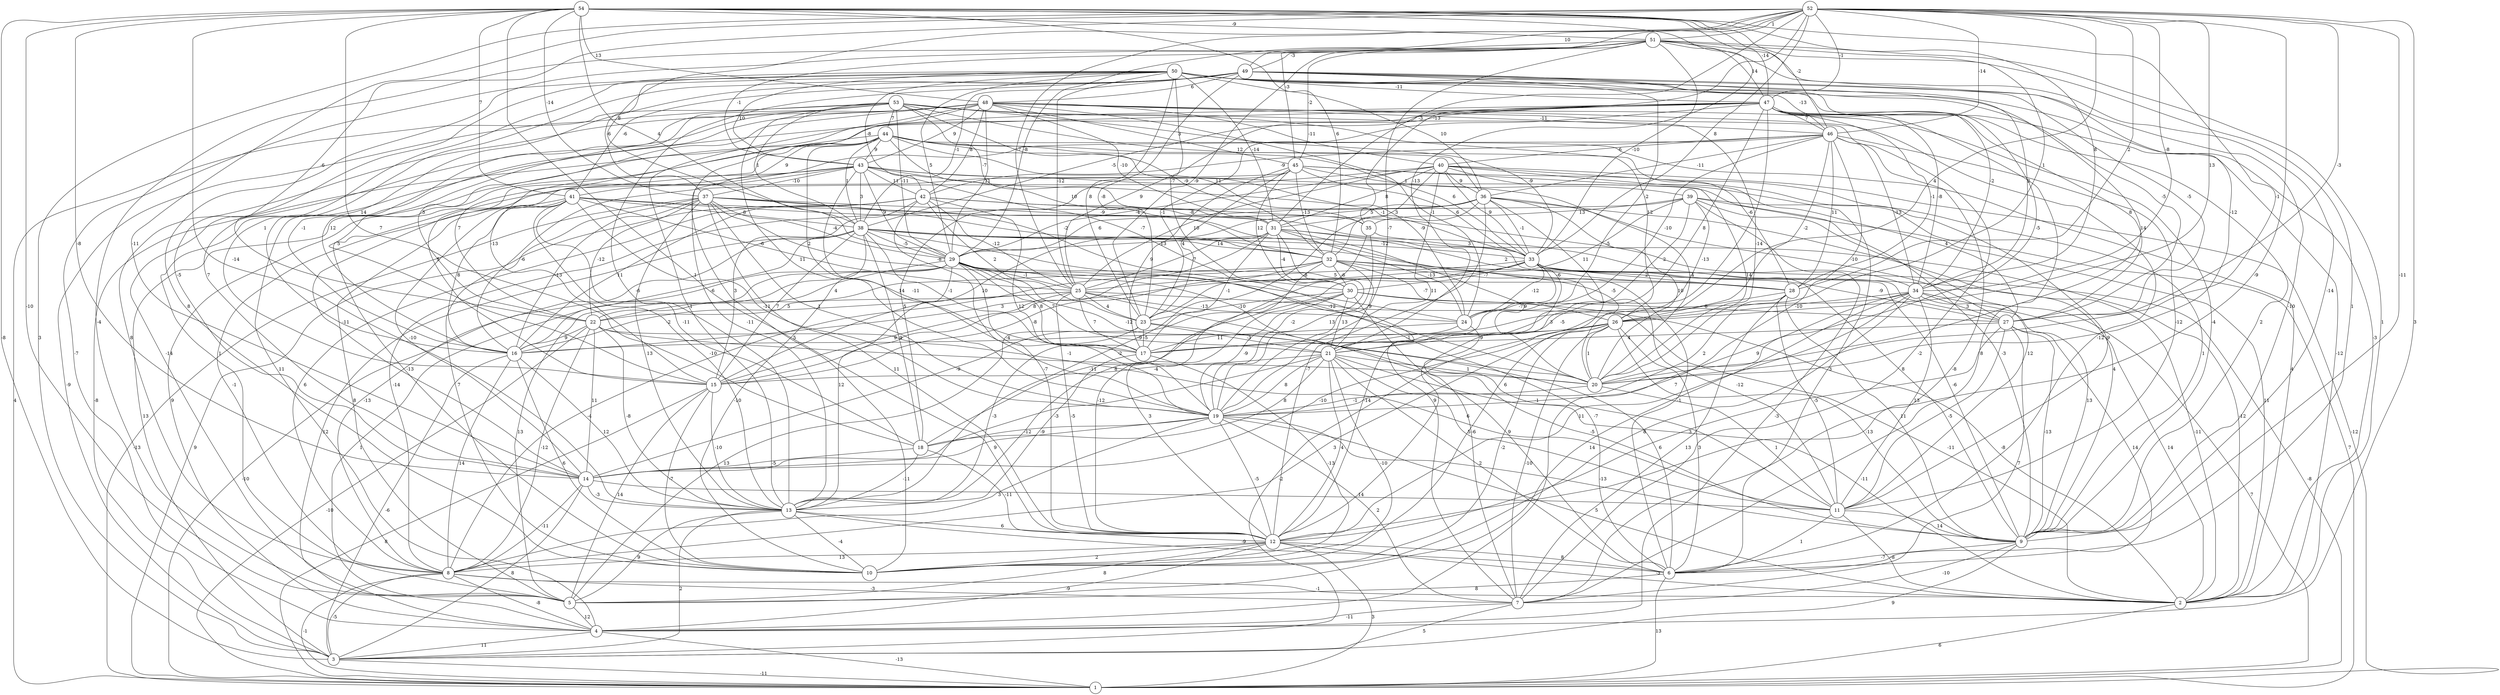 graph { 
	 fontname="Helvetica,Arial,sans-serif" 
	 node [shape = circle]; 
	 54 -- 3 [label = "-8"];
	 54 -- 5 [label = "-10"];
	 54 -- 12 [label = "1"];
	 54 -- 13 [label = "-14"];
	 54 -- 14 [label = "-8"];
	 54 -- 18 [label = "7"];
	 54 -- 20 [label = "-1"];
	 54 -- 21 [label = "-13"];
	 54 -- 26 [label = "1"];
	 54 -- 29 [label = "4"];
	 54 -- 32 [label = "6"];
	 54 -- 34 [label = "8"];
	 54 -- 37 [label = "-14"];
	 54 -- 41 [label = "7"];
	 54 -- 46 [label = "-2"];
	 54 -- 47 [label = "-14"];
	 54 -- 48 [label = "13"];
	 54 -- 51 [label = "-9"];
	 53 -- 1 [label = "4"];
	 53 -- 3 [label = "-9"];
	 53 -- 15 [label = "5"];
	 53 -- 16 [label = "-1"];
	 53 -- 19 [label = "11"];
	 53 -- 20 [label = "-14"];
	 53 -- 26 [label = "12"];
	 53 -- 29 [label = "-11"];
	 53 -- 31 [label = "-7"];
	 53 -- 32 [label = "-9"];
	 53 -- 33 [label = "-9"];
	 53 -- 36 [label = "12"];
	 53 -- 38 [label = "1"];
	 53 -- 44 [label = "7"];
	 52 -- 3 [label = "3"];
	 52 -- 4 [label = "3"];
	 52 -- 9 [label = "-11"];
	 52 -- 12 [label = "-9"];
	 52 -- 14 [label = "-11"];
	 52 -- 21 [label = "4"];
	 52 -- 22 [label = "-6"];
	 52 -- 25 [label = "-7"];
	 52 -- 26 [label = "13"];
	 52 -- 27 [label = "-3"];
	 52 -- 28 [label = "2"];
	 52 -- 31 [label = "-3"];
	 52 -- 33 [label = "8"];
	 52 -- 34 [label = "-8"];
	 52 -- 35 [label = "-13"];
	 52 -- 38 [label = "8"];
	 52 -- 45 [label = "-3"];
	 52 -- 46 [label = "-14"];
	 52 -- 47 [label = "-1"];
	 52 -- 49 [label = "10"];
	 52 -- 51 [label = "1"];
	 51 -- 2 [label = "1"];
	 51 -- 5 [label = "-4"];
	 51 -- 6 [label = "1"];
	 51 -- 9 [label = "-14"];
	 51 -- 10 [label = "8"];
	 51 -- 19 [label = "-7"];
	 51 -- 20 [label = "-12"];
	 51 -- 23 [label = "-9"];
	 51 -- 29 [label = "-8"];
	 51 -- 33 [label = "-10"];
	 51 -- 43 [label = "-1"];
	 51 -- 45 [label = "-2"];
	 51 -- 47 [label = "14"];
	 51 -- 49 [label = "-3"];
	 50 -- 2 [label = "-3"];
	 50 -- 4 [label = "-7"];
	 50 -- 14 [label = "-5"];
	 50 -- 15 [label = "1"];
	 50 -- 20 [label = "-5"];
	 50 -- 23 [label = "8"];
	 50 -- 25 [label = "-12"];
	 50 -- 27 [label = "-5"];
	 50 -- 29 [label = "5"];
	 50 -- 30 [label = "-7"];
	 50 -- 31 [label = "-14"];
	 50 -- 34 [label = "-2"];
	 50 -- 36 [label = "10"];
	 50 -- 37 [label = "-6"];
	 50 -- 42 [label = "-8"];
	 50 -- 43 [label = "10"];
	 50 -- 46 [label = "-13"];
	 50 -- 47 [label = "-11"];
	 49 -- 9 [label = "-10"];
	 49 -- 13 [label = "-6"];
	 49 -- 14 [label = "7"];
	 49 -- 16 [label = "14"];
	 49 -- 20 [label = "14"];
	 49 -- 23 [label = "-8"];
	 49 -- 24 [label = "-2"];
	 49 -- 27 [label = "-5"];
	 49 -- 34 [label = "2"];
	 49 -- 38 [label = "-1"];
	 49 -- 41 [label = "-6"];
	 49 -- 48 [label = "6"];
	 48 -- 4 [label = "11"];
	 48 -- 5 [label = "-14"];
	 48 -- 6 [label = "-12"];
	 48 -- 7 [label = "-2"];
	 48 -- 8 [label = "8"];
	 48 -- 9 [label = "-4"];
	 48 -- 10 [label = "5"];
	 48 -- 13 [label = "1"];
	 48 -- 22 [label = "3"];
	 48 -- 24 [label = "-1"];
	 48 -- 29 [label = "11"];
	 48 -- 31 [label = "-10"];
	 48 -- 40 [label = "-11"];
	 48 -- 42 [label = "8"];
	 48 -- 43 [label = "9"];
	 48 -- 45 [label = "3"];
	 48 -- 46 [label = "-11"];
	 47 -- 2 [label = "-12"];
	 47 -- 5 [label = "1"];
	 47 -- 7 [label = "8"];
	 47 -- 9 [label = "2"];
	 47 -- 12 [label = "-5"];
	 47 -- 15 [label = "-13"];
	 47 -- 16 [label = "12"];
	 47 -- 21 [label = "8"];
	 47 -- 23 [label = "-1"];
	 47 -- 25 [label = "9"];
	 47 -- 27 [label = "8"];
	 47 -- 28 [label = "-1"];
	 47 -- 34 [label = "-8"];
	 47 -- 38 [label = "-5"];
	 47 -- 46 [label = "7"];
	 46 -- 4 [label = "7"];
	 46 -- 7 [label = "-8"];
	 46 -- 11 [label = "-12"];
	 46 -- 13 [label = "-11"];
	 46 -- 24 [label = "-10"];
	 46 -- 26 [label = "-2"];
	 46 -- 28 [label = "11"];
	 46 -- 34 [label = "-13"];
	 46 -- 36 [label = "-11"];
	 46 -- 40 [label = "6"];
	 46 -- 42 [label = "-9"];
	 45 -- 11 [label = "9"];
	 45 -- 14 [label = "-11"];
	 45 -- 17 [label = "9"];
	 45 -- 18 [label = "5"];
	 45 -- 23 [label = "4"];
	 45 -- 27 [label = "4"];
	 45 -- 30 [label = "12"];
	 45 -- 32 [label = "-13"];
	 45 -- 33 [label = "6"];
	 45 -- 39 [label = "1"];
	 44 -- 2 [label = "4"];
	 44 -- 3 [label = "-8"];
	 44 -- 15 [label = "5"];
	 44 -- 17 [label = "2"];
	 44 -- 22 [label = "7"];
	 44 -- 24 [label = "-9"];
	 44 -- 28 [label = "-6"];
	 44 -- 32 [label = "10"];
	 44 -- 33 [label = "6"];
	 44 -- 35 [label = "11"];
	 44 -- 38 [label = "1"];
	 44 -- 41 [label = "9"];
	 44 -- 43 [label = "9"];
	 43 -- 3 [label = "13"];
	 43 -- 4 [label = "9"];
	 43 -- 9 [label = "-3"];
	 43 -- 10 [label = "-13"];
	 43 -- 19 [label = "-11"];
	 43 -- 20 [label = "-4"];
	 43 -- 29 [label = "9"];
	 43 -- 30 [label = "-7"];
	 43 -- 33 [label = "-1"];
	 43 -- 37 [label = "-10"];
	 43 -- 38 [label = "3"];
	 43 -- 42 [label = "11"];
	 42 -- 1 [label = "9"];
	 42 -- 8 [label = "6"];
	 42 -- 12 [label = "-7"];
	 42 -- 15 [label = "3"];
	 42 -- 16 [label = "11"];
	 42 -- 19 [label = "12"];
	 42 -- 23 [label = "2"];
	 42 -- 25 [label = "-12"];
	 42 -- 34 [label = "-5"];
	 42 -- 35 [label = "-8"];
	 41 -- 5 [label = "8"];
	 41 -- 8 [label = "-1"];
	 41 -- 9 [label = "8"];
	 41 -- 13 [label = "-10"];
	 41 -- 14 [label = "-10"];
	 41 -- 16 [label = "8"];
	 41 -- 18 [label = "-11"];
	 41 -- 19 [label = "-11"];
	 41 -- 20 [label = "-5"];
	 41 -- 25 [label = "-6"];
	 41 -- 38 [label = "8"];
	 40 -- 1 [label = "-12"];
	 40 -- 6 [label = "3"];
	 40 -- 9 [label = "1"];
	 40 -- 16 [label = "-6"];
	 40 -- 19 [label = "11"];
	 40 -- 20 [label = "14"];
	 40 -- 25 [label = "10"];
	 40 -- 29 [label = "-4"];
	 40 -- 31 [label = "8"];
	 40 -- 32 [label = "3"];
	 40 -- 33 [label = "9"];
	 40 -- 36 [label = "9"];
	 39 -- 1 [label = "7"];
	 39 -- 2 [label = "11"];
	 39 -- 4 [label = "-3"];
	 39 -- 8 [label = "-14"];
	 39 -- 11 [label = "12"];
	 39 -- 23 [label = "11"];
	 39 -- 24 [label = "2"];
	 39 -- 26 [label = "-13"];
	 39 -- 35 [label = "13"];
	 38 -- 2 [label = "-12"];
	 38 -- 4 [label = "12"];
	 38 -- 6 [label = "-1"];
	 38 -- 8 [label = "-13"];
	 38 -- 10 [label = "-10"];
	 38 -- 15 [label = "7"];
	 38 -- 16 [label = "-6"];
	 38 -- 17 [label = "-1"];
	 38 -- 18 [label = "9"];
	 38 -- 20 [label = "-12"];
	 38 -- 29 [label = "-5"];
	 38 -- 32 [label = "14"];
	 38 -- 33 [label = "-12"];
	 37 -- 1 [label = "-13"];
	 37 -- 7 [label = "9"];
	 37 -- 10 [label = "7"];
	 37 -- 12 [label = "11"];
	 37 -- 13 [label = "13"];
	 37 -- 16 [label = "-13"];
	 37 -- 19 [label = "1"];
	 37 -- 22 [label = "-12"];
	 37 -- 24 [label = "-8"];
	 37 -- 29 [label = "-4"];
	 37 -- 31 [label = "-9"];
	 37 -- 32 [label = "-2"];
	 36 -- 9 [label = "4"];
	 36 -- 10 [label = "6"];
	 36 -- 12 [label = "-7"];
	 36 -- 13 [label = "-2"];
	 36 -- 15 [label = "10"];
	 36 -- 20 [label = "10"];
	 36 -- 27 [label = "-10"];
	 36 -- 29 [label = "6"];
	 36 -- 31 [label = "5"];
	 36 -- 33 [label = "-1"];
	 35 -- 13 [label = "8"];
	 35 -- 19 [label = "13"];
	 35 -- 33 [label = "3"];
	 34 -- 1 [label = "7"];
	 34 -- 2 [label = "14"];
	 34 -- 5 [label = "14"];
	 34 -- 10 [label = "8"];
	 34 -- 11 [label = "13"];
	 34 -- 12 [label = "11"];
	 34 -- 17 [label = "3"];
	 34 -- 19 [label = "9"];
	 34 -- 26 [label = "-10"];
	 34 -- 27 [label = "3"];
	 33 -- 1 [label = "-8"];
	 33 -- 9 [label = "13"];
	 33 -- 12 [label = "-14"];
	 33 -- 14 [label = "-9"];
	 33 -- 16 [label = "3"];
	 33 -- 21 [label = "-7"];
	 33 -- 24 [label = "-12"];
	 33 -- 25 [label = "-8"];
	 33 -- 27 [label = "-9"];
	 33 -- 28 [label = "2"];
	 33 -- 30 [label = "-7"];
	 32 -- 2 [label = "-11"];
	 32 -- 8 [label = "-4"];
	 32 -- 11 [label = "-12"];
	 32 -- 12 [label = "-12"];
	 32 -- 15 [label = "-8"];
	 32 -- 21 [label = "9"];
	 32 -- 22 [label = "14"];
	 32 -- 26 [label = "-7"];
	 32 -- 28 [label = "-6"];
	 32 -- 30 [label = "-6"];
	 31 -- 9 [label = "-6"];
	 31 -- 15 [label = "8"];
	 31 -- 17 [label = "-1"];
	 31 -- 19 [label = "-2"];
	 31 -- 20 [label = "9"];
	 31 -- 24 [label = "-13"];
	 31 -- 25 [label = "-7"];
	 31 -- 28 [label = "2"];
	 31 -- 29 [label = "-13"];
	 31 -- 30 [label = "-4"];
	 30 -- 2 [label = "-11"];
	 30 -- 6 [label = "9"];
	 30 -- 12 [label = "3"];
	 30 -- 18 [label = "-11"];
	 30 -- 19 [label = "-9"];
	 30 -- 21 [label = "13"];
	 30 -- 23 [label = "-10"];
	 30 -- 27 [label = "8"];
	 29 -- 1 [label = "-10"];
	 29 -- 4 [label = "1"];
	 29 -- 5 [label = "13"];
	 29 -- 6 [label = "-7"];
	 29 -- 7 [label = "-6"];
	 29 -- 13 [label = "12"];
	 29 -- 17 [label = "8"];
	 29 -- 19 [label = "-4"];
	 29 -- 20 [label = "-12"];
	 29 -- 21 [label = "7"];
	 29 -- 22 [label = "4"];
	 29 -- 25 [label = "-1"];
	 29 -- 28 [label = "5"];
	 28 -- 3 [label = "-2"];
	 28 -- 7 [label = "13"];
	 28 -- 9 [label = "11"];
	 28 -- 11 [label = "-5"];
	 28 -- 19 [label = "2"];
	 27 -- 6 [label = "14"];
	 27 -- 7 [label = "7"];
	 27 -- 9 [label = "-13"];
	 27 -- 11 [label = "-5"];
	 27 -- 12 [label = "3"];
	 27 -- 17 [label = "4"];
	 26 -- 6 [label = "3"];
	 26 -- 7 [label = "-10"];
	 26 -- 8 [label = "3"];
	 26 -- 9 [label = "-13"];
	 26 -- 10 [label = "-2"];
	 26 -- 14 [label = "-10"];
	 26 -- 16 [label = "-9"];
	 26 -- 17 [label = "9"];
	 26 -- 20 [label = "1"];
	 25 -- 2 [label = "-8"];
	 25 -- 11 [label = "-1"];
	 25 -- 12 [label = "-5"];
	 25 -- 15 [label = "9"];
	 25 -- 16 [label = "-2"];
	 25 -- 17 [label = "7"];
	 25 -- 22 [label = "5"];
	 25 -- 23 [label = "4"];
	 25 -- 24 [label = "-13"];
	 24 -- 9 [label = "-5"];
	 24 -- 17 [label = "11"];
	 24 -- 21 [label = "-1"];
	 23 -- 5 [label = "13"];
	 23 -- 6 [label = "6"];
	 23 -- 13 [label = "-3"];
	 23 -- 17 [label = "-5"];
	 23 -- 21 [label = "-3"];
	 22 -- 1 [label = "-10"];
	 22 -- 8 [label = "-12"];
	 22 -- 11 [label = "6"];
	 22 -- 13 [label = "-8"];
	 22 -- 14 [label = "11"];
	 22 -- 16 [label = "9"];
	 22 -- 20 [label = "-1"];
	 21 -- 2 [label = "-11"];
	 21 -- 6 [label = "2"];
	 21 -- 10 [label = "-10"];
	 21 -- 11 [label = "5"];
	 21 -- 12 [label = "4"];
	 21 -- 14 [label = "-3"];
	 21 -- 15 [label = "-4"];
	 21 -- 18 [label = "8"];
	 21 -- 19 [label = "8"];
	 21 -- 20 [label = "1"];
	 20 -- 11 [label = "1"];
	 20 -- 19 [label = "-1"];
	 19 -- 2 [label = "5"];
	 19 -- 7 [label = "2"];
	 19 -- 8 [label = "3"];
	 19 -- 9 [label = "-13"];
	 19 -- 12 [label = "-5"];
	 19 -- 14 [label = "9"];
	 19 -- 18 [label = "-12"];
	 18 -- 12 [label = "-11"];
	 18 -- 13 [label = "-11"];
	 18 -- 14 [label = "-5"];
	 17 -- 10 [label = "-13"];
	 17 -- 13 [label = "-9"];
	 16 -- 3 [label = "-6"];
	 16 -- 8 [label = "14"];
	 16 -- 10 [label = "6"];
	 16 -- 13 [label = "12"];
	 15 -- 1 [label = "8"];
	 15 -- 5 [label = "14"];
	 15 -- 10 [label = "-7"];
	 15 -- 13 [label = "-10"];
	 14 -- 3 [label = "8"];
	 14 -- 8 [label = "-11"];
	 14 -- 11 [label = "14"];
	 14 -- 13 [label = "-3"];
	 13 -- 3 [label = "2"];
	 13 -- 5 [label = "9"];
	 13 -- 6 [label = "-9"];
	 13 -- 10 [label = "-4"];
	 13 -- 12 [label = "6"];
	 12 -- 1 [label = "3"];
	 12 -- 2 [label = "-3"];
	 12 -- 4 [label = "-9"];
	 12 -- 5 [label = "8"];
	 12 -- 6 [label = "8"];
	 12 -- 8 [label = "13"];
	 12 -- 10 [label = "2"];
	 11 -- 2 [label = "-8"];
	 11 -- 6 [label = "1"];
	 11 -- 9 [label = "14"];
	 9 -- 3 [label = "9"];
	 9 -- 6 [label = "-7"];
	 9 -- 7 [label = "-10"];
	 8 -- 1 [label = "-1"];
	 8 -- 2 [label = "-1"];
	 8 -- 3 [label = "-5"];
	 8 -- 4 [label = "-8"];
	 8 -- 7 [label = "-3"];
	 7 -- 3 [label = "5"];
	 7 -- 4 [label = "-11"];
	 6 -- 1 [label = "13"];
	 6 -- 5 [label = "8"];
	 5 -- 4 [label = "12"];
	 4 -- 1 [label = "-13"];
	 4 -- 3 [label = "11"];
	 3 -- 1 [label = "-11"];
	 2 -- 1 [label = "6"];
	 1;
	 2;
	 3;
	 4;
	 5;
	 6;
	 7;
	 8;
	 9;
	 10;
	 11;
	 12;
	 13;
	 14;
	 15;
	 16;
	 17;
	 18;
	 19;
	 20;
	 21;
	 22;
	 23;
	 24;
	 25;
	 26;
	 27;
	 28;
	 29;
	 30;
	 31;
	 32;
	 33;
	 34;
	 35;
	 36;
	 37;
	 38;
	 39;
	 40;
	 41;
	 42;
	 43;
	 44;
	 45;
	 46;
	 47;
	 48;
	 49;
	 50;
	 51;
	 52;
	 53;
	 54;
}
